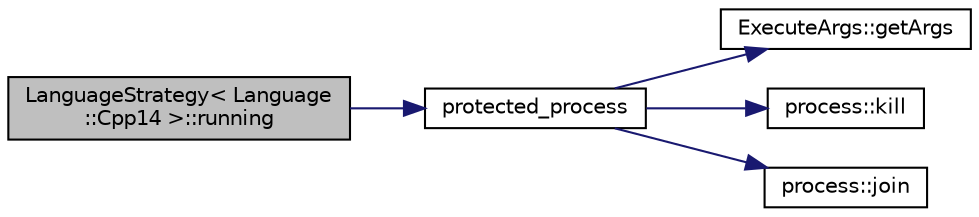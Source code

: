 digraph "LanguageStrategy&lt; Language::Cpp14 &gt;::running"
{
 // LATEX_PDF_SIZE
  edge [fontname="Helvetica",fontsize="10",labelfontname="Helvetica",labelfontsize="10"];
  node [fontname="Helvetica",fontsize="10",shape=record];
  rankdir="LR";
  Node8 [label="LanguageStrategy\< Language\l::Cpp14 \>::running",height=0.2,width=0.4,color="black", fillcolor="grey75", style="filled", fontcolor="black",tooltip=" "];
  Node8 -> Node9 [color="midnightblue",fontsize="10",style="solid",fontname="Helvetica"];
  Node9 [label="protected_process",height=0.2,width=0.4,color="black", fillcolor="white", style="filled",URL="$_protected_process_8cpp.html#a73ff9bf22a4ff8ddc31cb7b6314b06fd",tooltip=" "];
  Node9 -> Node10 [color="midnightblue",fontsize="10",style="solid",fontname="Helvetica"];
  Node10 [label="ExecuteArgs::getArgs",height=0.2,width=0.4,color="black", fillcolor="white", style="filled",URL="$class_execute_args.html#a9e61c65a4f7832a6c33c3c85203ba574",tooltip="返回命令行参数列表"];
  Node9 -> Node11 [color="midnightblue",fontsize="10",style="solid",fontname="Helvetica"];
  Node11 [label="process::kill",height=0.2,width=0.4,color="black", fillcolor="white", style="filled",URL="$classprocess.html#a217a9f72c54fb962f5c56cf0934901e5",tooltip="Send signal SIG to the process."];
  Node9 -> Node12 [color="midnightblue",fontsize="10",style="solid",fontname="Helvetica"];
  Node12 [label="process::join",height=0.2,width=0.4,color="black", fillcolor="white", style="filled",URL="$classprocess.html#a2a3c8b98c92999ffe95abf1de7ee17d2",tooltip=" "];
}
